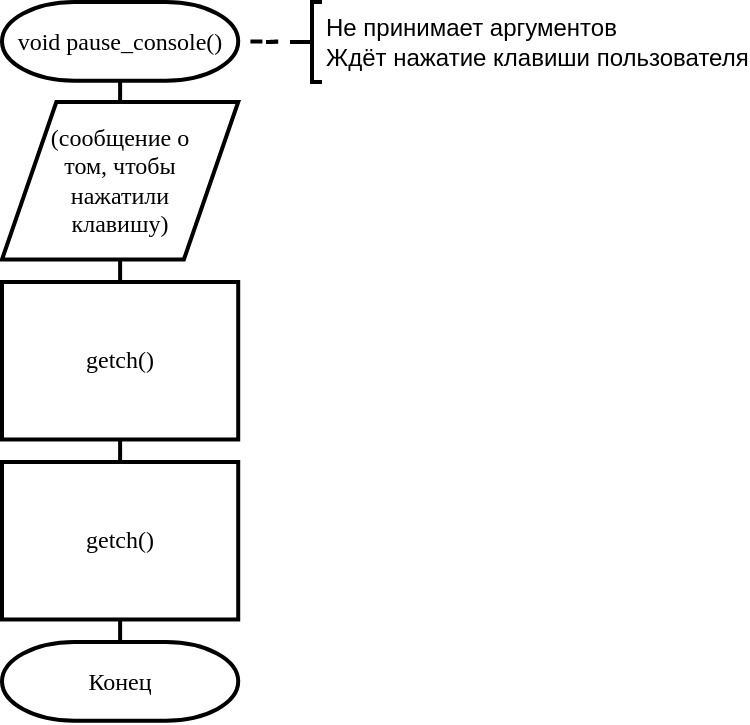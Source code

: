 <mxfile version="13.0.3" type="device"><diagram id="xPu2ZOiWXajiD1m3Hmy_" name="Страница 1"><mxGraphModel dx="852" dy="494" grid="1" gridSize="10" guides="1" tooltips="1" connect="1" arrows="1" fold="1" page="1" pageScale="1" pageWidth="827" pageHeight="1169" math="0" shadow="0"><root><mxCell id="0"/><mxCell id="1" parent="0"/><mxCell id="3ixWHdqECqZinTmXbvnb-6" style="edgeStyle=orthogonalEdgeStyle;rounded=0;orthogonalLoop=1;jettySize=auto;html=1;exitX=0.5;exitY=1;exitDx=0;exitDy=0;exitPerimeter=0;entryX=0.5;entryY=0;entryDx=0;entryDy=0;endArrow=none;endFill=0;strokeWidth=2;" parent="1" source="3ixWHdqECqZinTmXbvnb-1" target="3ixWHdqECqZinTmXbvnb-2" edge="1"><mxGeometry relative="1" as="geometry"/></mxCell><mxCell id="3ixWHdqECqZinTmXbvnb-1" value="void pause_console()" style="strokeWidth=2;html=1;shape=mxgraph.flowchart.terminator;whiteSpace=wrap;rounded=0;fontFamily=Times New Roman;" parent="1" vertex="1"><mxGeometry x="40" y="40" width="118.11" height="39.37" as="geometry"/></mxCell><mxCell id="3ixWHdqECqZinTmXbvnb-7" style="edgeStyle=orthogonalEdgeStyle;rounded=0;orthogonalLoop=1;jettySize=auto;html=1;exitX=0.5;exitY=1;exitDx=0;exitDy=0;entryX=0.5;entryY=0;entryDx=0;entryDy=0;endArrow=none;endFill=0;strokeWidth=2;" parent="1" source="3ixWHdqECqZinTmXbvnb-2" target="3ixWHdqECqZinTmXbvnb-3" edge="1"><mxGeometry relative="1" as="geometry"/></mxCell><mxCell id="3ixWHdqECqZinTmXbvnb-2" value="(сообщение о&lt;br&gt;том, чтобы&lt;br&gt;нажатили&lt;br&gt;клавишу)" style="shape=parallelogram;html=1;strokeWidth=2;perimeter=parallelogramPerimeter;whiteSpace=wrap;rounded=0;arcSize=12;size=0.23;fontFamily=Times New Roman;" parent="1" vertex="1"><mxGeometry x="40" y="90" width="118.11" height="78.74" as="geometry"/></mxCell><mxCell id="3ixWHdqECqZinTmXbvnb-8" style="edgeStyle=orthogonalEdgeStyle;rounded=0;orthogonalLoop=1;jettySize=auto;html=1;exitX=0.5;exitY=1;exitDx=0;exitDy=0;entryX=0.5;entryY=0;entryDx=0;entryDy=0;endArrow=none;endFill=0;strokeWidth=2;" parent="1" source="3ixWHdqECqZinTmXbvnb-3" target="3ixWHdqECqZinTmXbvnb-4" edge="1"><mxGeometry relative="1" as="geometry"/></mxCell><mxCell id="3ixWHdqECqZinTmXbvnb-3" value="getch()" style="rounded=0;whiteSpace=wrap;html=1;absoluteArcSize=1;arcSize=14;strokeWidth=2;fontFamily=Times New Roman;" parent="1" vertex="1"><mxGeometry x="40" y="180" width="118.11" height="78.74" as="geometry"/></mxCell><mxCell id="3ixWHdqECqZinTmXbvnb-9" style="edgeStyle=orthogonalEdgeStyle;rounded=0;orthogonalLoop=1;jettySize=auto;html=1;exitX=0.5;exitY=1;exitDx=0;exitDy=0;entryX=0.5;entryY=0;entryDx=0;entryDy=0;entryPerimeter=0;endArrow=none;endFill=0;strokeWidth=2;" parent="1" source="3ixWHdqECqZinTmXbvnb-4" target="3ixWHdqECqZinTmXbvnb-5" edge="1"><mxGeometry relative="1" as="geometry"/></mxCell><mxCell id="3ixWHdqECqZinTmXbvnb-4" value="getch()" style="rounded=0;whiteSpace=wrap;html=1;absoluteArcSize=1;arcSize=14;strokeWidth=2;fontFamily=Times New Roman;" parent="1" vertex="1"><mxGeometry x="40" y="270" width="118.11" height="78.74" as="geometry"/></mxCell><mxCell id="3ixWHdqECqZinTmXbvnb-5" value="Конец" style="strokeWidth=2;html=1;shape=mxgraph.flowchart.terminator;whiteSpace=wrap;rounded=0;fontFamily=Times New Roman;" parent="1" vertex="1"><mxGeometry x="40" y="360" width="118.11" height="39.37" as="geometry"/></mxCell><mxCell id="3ixWHdqECqZinTmXbvnb-11" style="edgeStyle=orthogonalEdgeStyle;rounded=0;orthogonalLoop=1;jettySize=auto;html=1;exitX=0;exitY=0.5;exitDx=0;exitDy=0;exitPerimeter=0;endArrow=none;endFill=0;strokeWidth=2;dashed=1;" parent="1" source="3ixWHdqECqZinTmXbvnb-10" target="3ixWHdqECqZinTmXbvnb-1" edge="1"><mxGeometry relative="1" as="geometry"/></mxCell><mxCell id="3ixWHdqECqZinTmXbvnb-10" value="Не принимает аргументов&lt;br&gt;Ждёт нажатие клавиши пользователя" style="strokeWidth=2;html=1;shape=mxgraph.flowchart.annotation_2;align=left;labelPosition=right;pointerEvents=1;" parent="1" vertex="1"><mxGeometry x="190" y="40" width="10" height="40" as="geometry"/></mxCell></root></mxGraphModel></diagram></mxfile>
